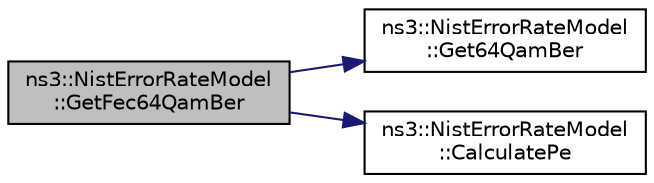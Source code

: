 digraph "ns3::NistErrorRateModel::GetFec64QamBer"
{
  edge [fontname="Helvetica",fontsize="10",labelfontname="Helvetica",labelfontsize="10"];
  node [fontname="Helvetica",fontsize="10",shape=record];
  rankdir="LR";
  Node1 [label="ns3::NistErrorRateModel\l::GetFec64QamBer",height=0.2,width=0.4,color="black", fillcolor="grey75", style="filled", fontcolor="black"];
  Node1 -> Node2 [color="midnightblue",fontsize="10",style="solid"];
  Node2 [label="ns3::NistErrorRateModel\l::Get64QamBer",height=0.2,width=0.4,color="black", fillcolor="white", style="filled",URL="$da/d01/classns3_1_1NistErrorRateModel.html#aafe1121a6ac81f5d8bfa95f0748bbeff"];
  Node1 -> Node3 [color="midnightblue",fontsize="10",style="solid"];
  Node3 [label="ns3::NistErrorRateModel\l::CalculatePe",height=0.2,width=0.4,color="black", fillcolor="white", style="filled",URL="$da/d01/classns3_1_1NistErrorRateModel.html#ad7f5de2eeb88e8e1289705d1fe610a13"];
}
